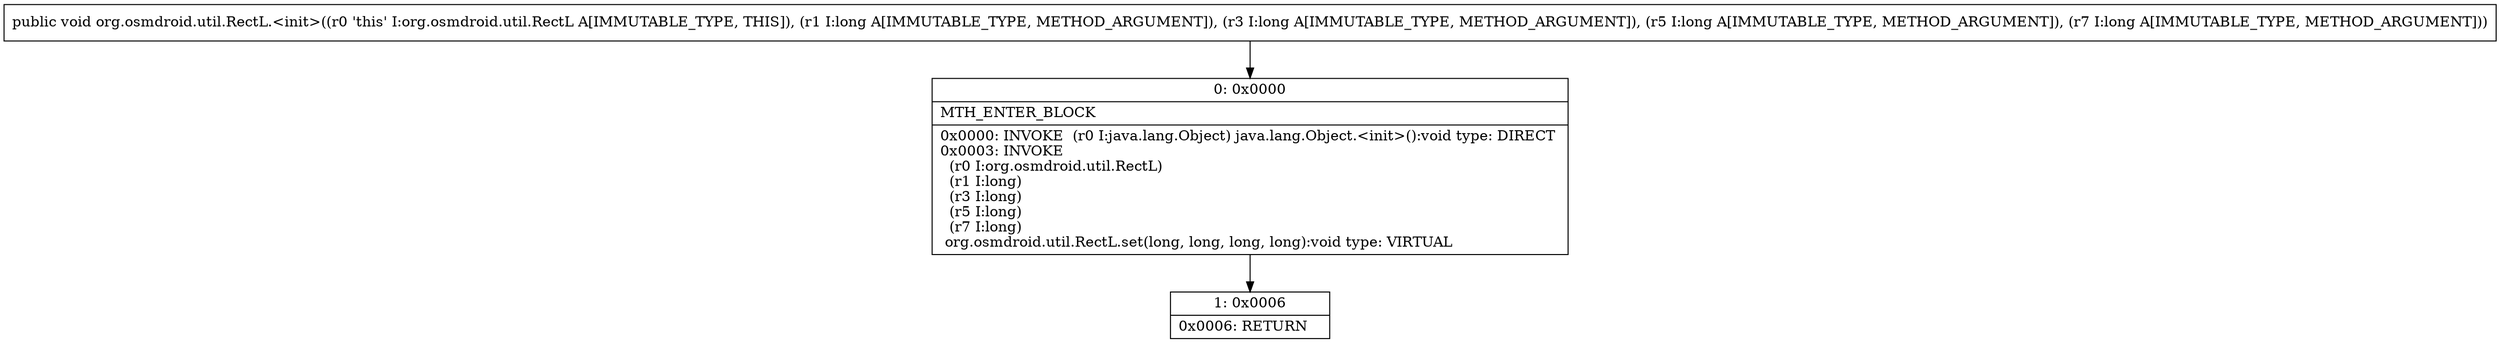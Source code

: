 digraph "CFG fororg.osmdroid.util.RectL.\<init\>(JJJJ)V" {
Node_0 [shape=record,label="{0\:\ 0x0000|MTH_ENTER_BLOCK\l|0x0000: INVOKE  (r0 I:java.lang.Object) java.lang.Object.\<init\>():void type: DIRECT \l0x0003: INVOKE  \l  (r0 I:org.osmdroid.util.RectL)\l  (r1 I:long)\l  (r3 I:long)\l  (r5 I:long)\l  (r7 I:long)\l org.osmdroid.util.RectL.set(long, long, long, long):void type: VIRTUAL \l}"];
Node_1 [shape=record,label="{1\:\ 0x0006|0x0006: RETURN   \l}"];
MethodNode[shape=record,label="{public void org.osmdroid.util.RectL.\<init\>((r0 'this' I:org.osmdroid.util.RectL A[IMMUTABLE_TYPE, THIS]), (r1 I:long A[IMMUTABLE_TYPE, METHOD_ARGUMENT]), (r3 I:long A[IMMUTABLE_TYPE, METHOD_ARGUMENT]), (r5 I:long A[IMMUTABLE_TYPE, METHOD_ARGUMENT]), (r7 I:long A[IMMUTABLE_TYPE, METHOD_ARGUMENT])) }"];
MethodNode -> Node_0;
Node_0 -> Node_1;
}

